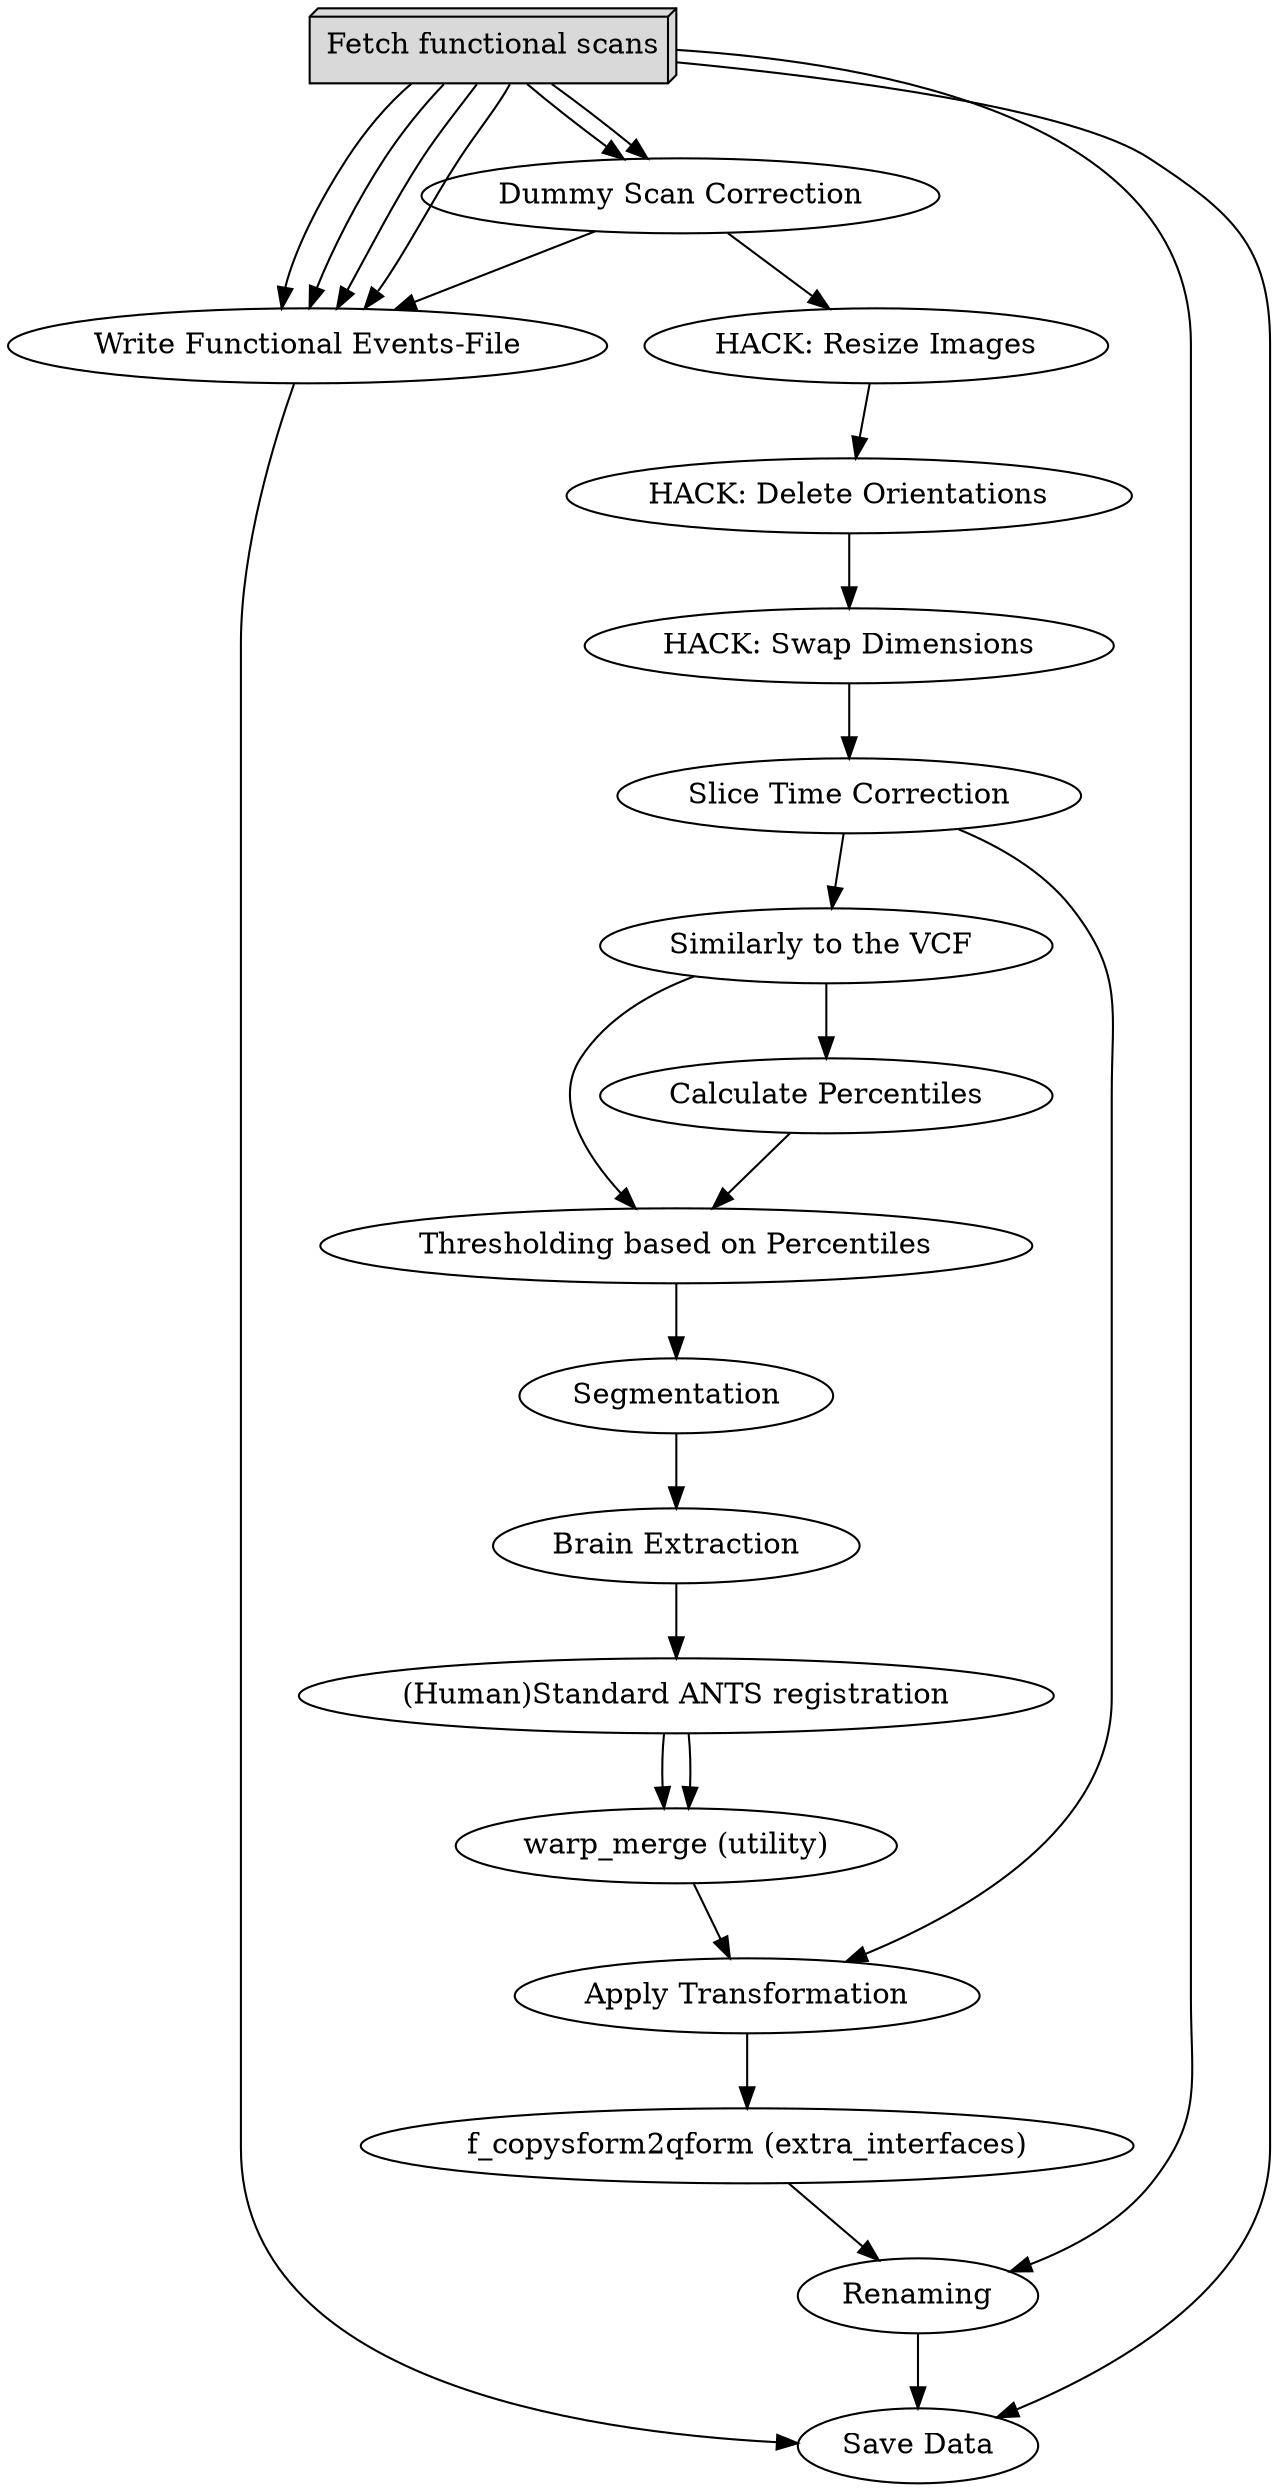 digraph legacy_work{
  legacy_work_get_f_scan[label="Fetch functional scans", shape=box3d,style=filled, color=black, colorscheme=greys7 fillcolor=2];
  legacy_work_dummy_scans[label="Dummy Scan Correction"];
  legacy_work_f_resize[label="HACK: Resize Images"];
  legacy_work_f_deleteorient[label="HACK: Delete Orientations"];
  legacy_work_f_swapdim[label="HACK: Swap Dimensions"];
  legacy_work_slicetimer[label="Slice Time Correction"];
  legacy_work_temporal_mean[label="Similarly to the VCF "];
  legacy_work_f_percentile[label="Calculate Percentiles"];
  legacy_work_f_threshold[label="Thresholding based on Percentiles"];
  legacy_work_f_fast[label="Segmentation"];
  legacy_work_f_BET[label="Brain Extraction"];
  legacy_work_ants_introduction[label="(Human)Standard ANTS registration"];
  legacy_work_warp_merge[label="warp_merge (utility)"];
  legacy_work_f_warp[label="Apply Transformation"];
  legacy_work_f_copysform2qform[label="f_copysform2qform (extra_interfaces)"];
  legacy_work_f_rename[label="Renaming"];
  legacy_work_events_file[label="Write Functional Events-File"];
  legacy_work_datasink[label="Save Data"];
  legacy_work_get_f_scan -> legacy_work_dummy_scans;
  legacy_work_get_f_scan -> legacy_work_dummy_scans;
  legacy_work_get_f_scan -> legacy_work_f_rename;
  legacy_work_get_f_scan -> legacy_work_datasink;
  legacy_work_get_f_scan -> legacy_work_events_file;
  legacy_work_get_f_scan -> legacy_work_events_file;
  legacy_work_get_f_scan -> legacy_work_events_file;
  legacy_work_get_f_scan -> legacy_work_events_file;
  legacy_work_dummy_scans -> legacy_work_events_file;
  legacy_work_dummy_scans -> legacy_work_f_resize;
  legacy_work_f_resize -> legacy_work_f_deleteorient;
  legacy_work_f_deleteorient -> legacy_work_f_swapdim;
  legacy_work_f_swapdim -> legacy_work_slicetimer;
  legacy_work_slicetimer -> legacy_work_temporal_mean;
  legacy_work_slicetimer -> legacy_work_f_warp;
  legacy_work_temporal_mean -> legacy_work_f_percentile;
  legacy_work_temporal_mean -> legacy_work_f_threshold;
  legacy_work_f_percentile -> legacy_work_f_threshold;
  legacy_work_f_threshold -> legacy_work_f_fast;
  legacy_work_f_fast -> legacy_work_f_BET;
  legacy_work_f_BET -> legacy_work_ants_introduction;
  legacy_work_ants_introduction -> legacy_work_warp_merge;
  legacy_work_ants_introduction -> legacy_work_warp_merge;
  legacy_work_warp_merge -> legacy_work_f_warp;
  legacy_work_f_warp -> legacy_work_f_copysform2qform;
  legacy_work_f_copysform2qform -> legacy_work_f_rename;
  legacy_work_f_rename -> legacy_work_datasink;
  legacy_work_events_file -> legacy_work_datasink;
}
